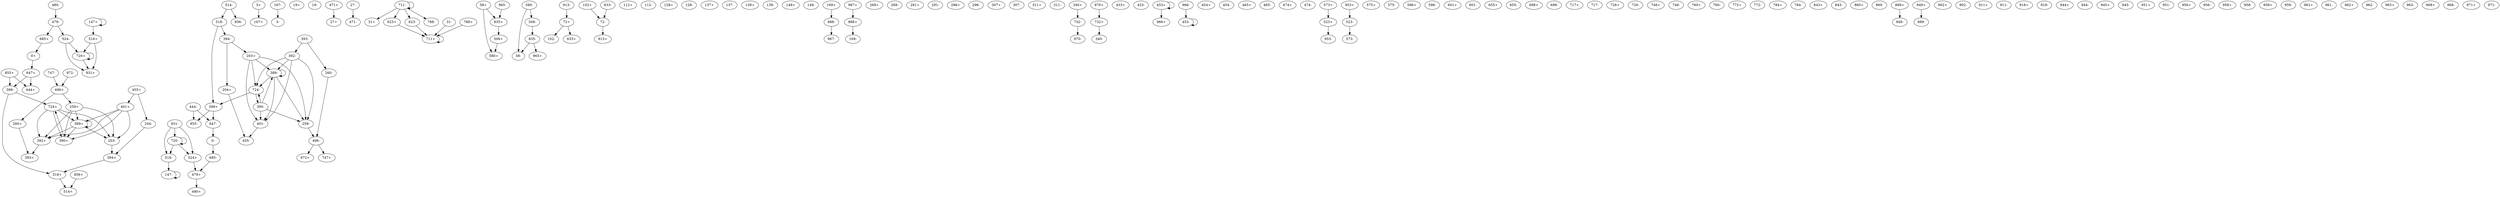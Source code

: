 digraph adj {
graph [k=27]
edge [d=-26]
"0+" [l=37 C=204]
"0-" [l=37 C=204]
"3+" [l=76 C=1181]
"3-" [l=76 C=1181]
"19+" [l=58 C=487]
"19-" [l=58 C=487]
"27+" [l=65 C=957]
"27-" [l=65 C=957]
"31+" [l=57 C=1693]
"31-" [l=57 C=1693]
"58+" [l=47 C=1011]
"58-" [l=47 C=1011]
"72+" [l=27 C=140]
"72-" [l=27 C=140]
"102+" [l=44 C=715]
"102-" [l=44 C=715]
"112+" [l=70 C=628]
"112-" [l=70 C=628]
"128+" [l=62 C=992]
"128-" [l=62 C=992]
"137+" [l=62 C=1184]
"137-" [l=62 C=1184]
"139+" [l=73 C=1499]
"139-" [l=73 C=1499]
"147+" [l=30 C=38]
"147-" [l=30 C=38]
"149+" [l=31 C=217]
"149-" [l=31 C=217]
"167+" [l=32 C=209]
"167-" [l=32 C=209]
"169+" [l=1944 C=66817]
"169-" [l=1944 C=66817]
"203+" [l=27 C=27]
"203-" [l=27 C=27]
"204+" [l=27 C=7]
"204-" [l=27 C=7]
"259+" [l=27 C=26]
"259-" [l=27 C=26]
"260+" [l=27 C=8]
"260-" [l=27 C=8]
"269+" [l=53 C=431]
"269-" [l=53 C=431]
"291+" [l=44 C=938]
"291-" [l=44 C=938]
"296+" [l=104 C=1623]
"296-" [l=104 C=1623]
"307+" [l=58 C=889]
"307-" [l=58 C=889]
"311+" [l=57 C=376]
"311-" [l=57 C=376]
"340+" [l=48 C=790]
"340-" [l=48 C=790]
"389+" [l=27 C=2424]
"389-" [l=27 C=2424]
"390+" [l=52 C=410]
"390-" [l=52 C=410]
"392+" [l=27 C=27]
"392-" [l=27 C=27]
"393+" [l=27 C=12]
"393-" [l=27 C=12]
"394+" [l=28 C=17]
"394-" [l=28 C=17]
"399+" [l=27 C=67]
"399-" [l=27 C=67]
"401+" [l=27 C=26]
"401-" [l=27 C=26]
"433+" [l=58 C=757]
"433-" [l=58 C=757]
"444+" [l=27 C=18]
"444-" [l=27 C=18]
"453+" [l=45 C=133]
"453-" [l=45 C=133]
"454+" [l=97 C=1624]
"454-" [l=97 C=1624]
"455+" [l=28 C=14]
"455-" [l=28 C=14]
"465+" [l=87 C=845]
"465-" [l=87 C=845]
"471+" [l=29 C=83]
"471-" [l=29 C=83]
"474+" [l=54 C=680]
"474-" [l=54 C=680]
"479+" [l=29 C=230]
"479-" [l=29 C=230]
"480+" [l=53 C=663]
"480-" [l=53 C=663]
"496+" [l=27 C=25]
"496-" [l=27 C=25]
"506+" [l=30 C=1174]
"506-" [l=30 C=1174]
"514+" [l=28 C=20]
"514-" [l=28 C=20]
"516+" [l=44 C=213]
"516-" [l=44 C=213]
"518+" [l=29 C=54]
"518-" [l=29 C=54]
"523+" [l=28 C=79]
"523-" [l=28 C=79]
"524+" [l=127 C=2352]
"524-" [l=127 C=2352]
"573+" [l=41 C=302]
"573-" [l=41 C=302]
"575+" [l=66 C=1007]
"575-" [l=66 C=1007]
"580+" [l=42 C=294]
"580-" [l=42 C=294]
"596+" [l=38 C=100]
"596-" [l=38 C=100]
"601+" [l=74 C=747]
"601-" [l=74 C=747]
"623+" [l=77 C=4780]
"623-" [l=77 C=4780]
"633+" [l=54 C=1818]
"633-" [l=54 C=1818]
"647+" [l=32 C=170]
"647-" [l=32 C=170]
"655+" [l=34 C=173]
"655-" [l=34 C=173]
"685+" [l=49 C=925]
"685-" [l=49 C=925]
"698+" [l=53 C=536]
"698-" [l=53 C=536]
"711+" [l=57 C=31242]
"711-" [l=57 C=31242]
"717+" [l=32 C=244]
"717-" [l=32 C=244]
"720+" [l=30 C=701]
"720-" [l=30 C=701]
"724+" [l=27 C=47]
"724-" [l=27 C=47]
"726+" [l=43 C=391]
"726-" [l=43 C=391]
"732+" [l=29 C=114]
"732-" [l=29 C=114]
"746+" [l=46 C=231]
"746-" [l=46 C=231]
"747+" [l=54 C=482]
"747-" [l=54 C=482]
"760+" [l=53 C=289]
"760-" [l=53 C=289]
"772+" [l=107 C=800]
"772-" [l=107 C=800]
"784+" [l=36 C=135]
"784-" [l=36 C=135]
"788+" [l=51 C=1008]
"788-" [l=51 C=1008]
"835+" [l=49 C=2615]
"835-" [l=49 C=2615]
"843+" [l=27 C=7]
"843-" [l=27 C=7]
"855+" [l=27 C=51]
"855-" [l=27 C=51]
"856+" [l=31 C=32]
"856-" [l=31 C=32]
"860+" [l=45 C=493]
"860-" [l=45 C=493]
"888+" [l=53 C=0]
"888-" [l=53 C=0]
"889+" [l=7688 C=308704]
"889-" [l=7688 C=308704]
"902+" [l=2293 C=99566]
"902-" [l=2293 C=99566]
"911+" [l=828 C=22194]
"911-" [l=828 C=22194]
"913+" [l=758 C=28228]
"913-" [l=758 C=28228]
"918+" [l=3412 C=129451]
"918-" [l=3412 C=129451]
"931+" [l=1953 C=77325]
"931-" [l=1953 C=77325]
"944+" [l=562 C=16600]
"944-" [l=562 C=16600]
"945+" [l=3587 C=138407]
"945-" [l=3587 C=138407]
"949+" [l=640 C=25958]
"949-" [l=640 C=25958]
"951+" [l=7726 C=301121]
"951-" [l=7726 C=301121]
"953+" [l=2108 C=73719]
"953-" [l=2108 C=73719]
"956+" [l=2160 C=95308]
"956-" [l=2160 C=95308]
"958+" [l=4892 C=203304]
"958-" [l=4892 C=203304]
"959+" [l=9856 C=431391]
"959-" [l=9856 C=431391]
"961+" [l=1781 C=64338]
"961-" [l=1781 C=64338]
"962+" [l=20383 C=799348]
"962-" [l=20383 C=799348]
"963+" [l=2607 C=106447]
"963-" [l=2607 C=106447]
"965+" [l=8582 C=350433]
"965-" [l=8582 C=350433]
"966+" [l=16532 C=641005]
"966-" [l=16532 C=641005]
"967+" [l=11470 C=467797]
"967-" [l=11470 C=467797]
"968+" [l=13350 C=521193]
"968-" [l=13350 C=521193]
"970+" [l=28726 C=1153023]
"970-" [l=28726 C=1153023]
"971+" [l=19391 C=753997]
"971-" [l=19391 C=753997]
"972+" [l=37833 C=1457334]
"972-" [l=37833 C=1457334]
"0+" -> "647+"
"0-" -> "685-"
"3+" -> "167+"
"27-" -> "471-"
"31-" -> "711+"
"58+" -> "580+" [d=-20]
"58+" -> "835+" [d=-10]
"72+" -> "102-" [d=-17]
"72+" -> "633+" [d=-17]
"72-" -> "913+"
"102+" -> "72-" [d=-17]
"147+" -> "147+"
"147+" -> "516+" [d=-21]
"147-" -> "147-"
"167-" -> "3-"
"169+" -> "888-"
"203+" -> "259-"
"203+" -> "389-"
"203+" -> "401-"
"203+" -> "724-"
"203-" -> "394+"
"204+" -> "455-"
"204-" -> "394+"
"259+" -> "203-"
"259+" -> "389+"
"259+" -> "390+"
"259+" -> "392+"
"259-" -> "496-"
"260+" -> "393+"
"260-" -> "496-"
"340+" -> "732-"
"389+" -> "203-"
"389+" -> "389+"
"389+" -> "390+"
"389+" -> "392+"
"389-" -> "259-"
"389-" -> "389-"
"389-" -> "401-"
"389-" -> "724-"
"390+" -> "724+"
"390-" -> "259-"
"390-" -> "389-"
"390-" -> "401-"
"390-" -> "724-"
"392+" -> "393+"
"392-" -> "259-"
"392-" -> "389-"
"392-" -> "401-"
"392-" -> "724-"
"393-" -> "260-"
"393-" -> "392-"
"394+" -> "518+"
"394-" -> "203+"
"394-" -> "204+"
"399+" -> "647-"
"399+" -> "855-"
"399-" -> "724+" [d=-24]
"399-" -> "518+" [d=-23]
"401+" -> "203-"
"401+" -> "389+"
"401+" -> "390+"
"401+" -> "392+"
"401-" -> "455-"
"444-" -> "647-"
"444-" -> "855-"
"453+" -> "453+"
"453+" -> "966+"
"453-" -> "453-"
"455+" -> "204-"
"455+" -> "401+"
"471+" -> "27+"
"479+" -> "480+"
"479-" -> "524-"
"479-" -> "685+"
"480-" -> "479-"
"496+" -> "259+"
"496+" -> "260+"
"496-" -> "747+"
"496-" -> "972+"
"506+" -> "580+" [d=-20]
"506-" -> "835-"
"514-" -> "518-"
"514-" -> "856-"
"516+" -> "720+"
"516+" -> "931+"
"516-" -> "147-" [d=-21]
"518+" -> "514+"
"518-" -> "394-"
"518-" -> "399+" [d=-23]
"523+" -> "953-"
"523-" -> "573-"
"524+" -> "479+"
"524-" -> "720+"
"524-" -> "931+"
"573+" -> "523+"
"580-" -> "58-" [d=-20]
"580-" -> "506-" [d=-20]
"623+" -> "711+" [d=-25]
"623-" -> "711+"
"633-" -> "72-" [d=-17]
"647+" -> "399-"
"647+" -> "444+"
"647-" -> "0-"
"685+" -> "0+"
"685-" -> "479+"
"711+" -> "711+"
"711-" -> "31+"
"711-" -> "623+"
"711-" -> "711-"
"711-" -> "623-" [d=-25]
"711-" -> "788-" [d=-25]
"720+" -> "720+"
"720+" -> "931+"
"720-" -> "516-"
"720-" -> "524+"
"720-" -> "720-"
"724+" -> "203-"
"724+" -> "389+"
"724+" -> "390+"
"724+" -> "392+"
"724-" -> "390-"
"724-" -> "399+" [d=-24]
"732+" -> "340-"
"732-" -> "970-"
"747-" -> "496+"
"788+" -> "711+" [d=-25]
"835+" -> "506+"
"835-" -> "58-" [d=-10]
"835-" -> "965+"
"855+" -> "399-"
"855+" -> "444+"
"856+" -> "514+"
"888+" -> "169-"
"888-" -> "967-"
"889+" -> "949-"
"913-" -> "72+"
"931-" -> "516-"
"931-" -> "524+"
"931-" -> "720-"
"949+" -> "889-"
"953+" -> "523-"
"965-" -> "835+"
"966-" -> "453-"
"967+" -> "888+"
"970+" -> "732+"
"972-" -> "496+"
}

